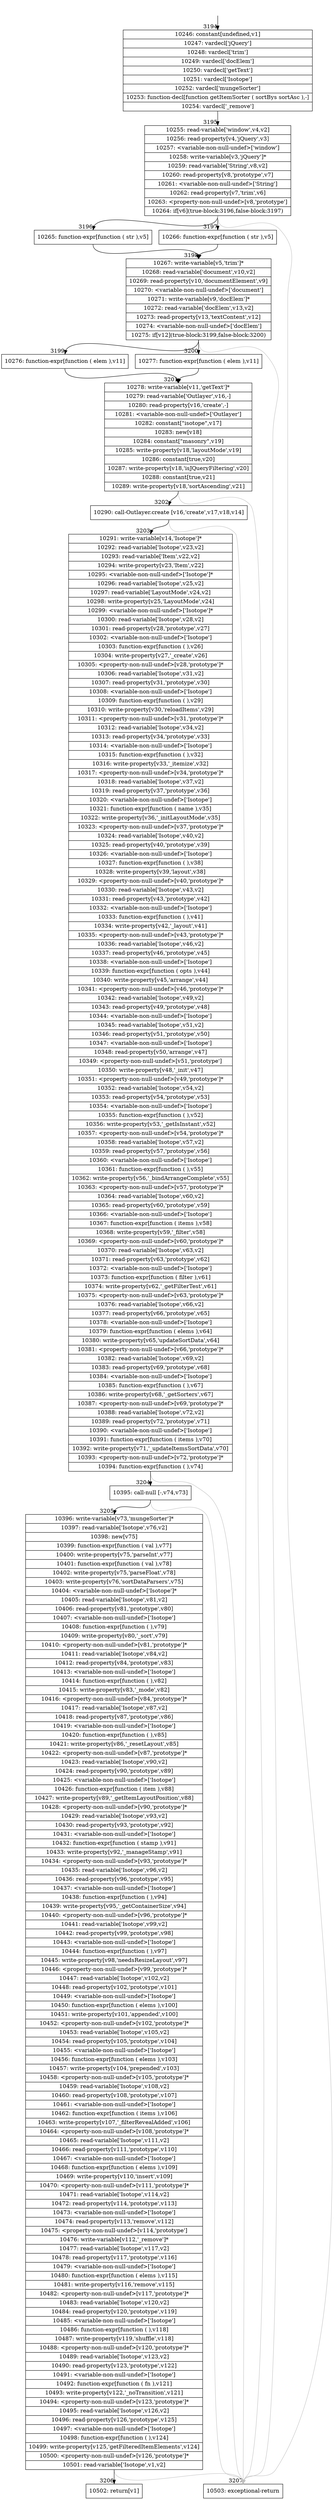 digraph {
rankdir="TD"
BB_entry246[shape=none,label=""];
BB_entry246 -> BB3194 [tailport=s, headport=n, headlabel="    3194"]
BB3194 [shape=record label="{10246: constant[undefined,v1]|10247: vardecl['jQuery']|10248: vardecl['trim']|10249: vardecl['docElem']|10250: vardecl['getText']|10251: vardecl['Isotope']|10252: vardecl['mungeSorter']|10253: function-decl[function getItemSorter ( sortBys sortAsc ),-]|10254: vardecl['_remove']}" ] 
BB3194 -> BB3195 [tailport=s, headport=n, headlabel="      3195"]
BB3195 [shape=record label="{10255: read-variable['window',v4,v2]|10256: read-property[v4,'jQuery',v3]|10257: \<variable-non-null-undef\>['window']|10258: write-variable[v3,'jQuery']*|10259: read-variable['String',v8,v2]|10260: read-property[v8,'prototype',v7]|10261: \<variable-non-null-undef\>['String']|10262: read-property[v7,'trim',v6]|10263: \<property-non-null-undef\>[v8,'prototype']|10264: if[v6](true-block:3196,false-block:3197)}" ] 
BB3195 -> BB3196 [tailport=s, headport=n, headlabel="      3196"]
BB3195 -> BB3197 [tailport=s, headport=n, headlabel="      3197"]
BB3195 -> BB3207 [tailport=s, headport=n, color=gray, headlabel="      3207"]
BB3196 [shape=record label="{10265: function-expr[function ( str ),v5]}" ] 
BB3196 -> BB3198 [tailport=s, headport=n, headlabel="      3198"]
BB3197 [shape=record label="{10266: function-expr[function ( str ),v5]}" ] 
BB3197 -> BB3198 [tailport=s, headport=n]
BB3198 [shape=record label="{10267: write-variable[v5,'trim']*|10268: read-variable['document',v10,v2]|10269: read-property[v10,'documentElement',v9]|10270: \<variable-non-null-undef\>['document']|10271: write-variable[v9,'docElem']*|10272: read-variable['docElem',v13,v2]|10273: read-property[v13,'textContent',v12]|10274: \<variable-non-null-undef\>['docElem']|10275: if[v12](true-block:3199,false-block:3200)}" ] 
BB3198 -> BB3199 [tailport=s, headport=n, headlabel="      3199"]
BB3198 -> BB3200 [tailport=s, headport=n, headlabel="      3200"]
BB3198 -> BB3207 [tailport=s, headport=n, color=gray]
BB3199 [shape=record label="{10276: function-expr[function ( elem ),v11]}" ] 
BB3199 -> BB3201 [tailport=s, headport=n, headlabel="      3201"]
BB3200 [shape=record label="{10277: function-expr[function ( elem ),v11]}" ] 
BB3200 -> BB3201 [tailport=s, headport=n]
BB3201 [shape=record label="{10278: write-variable[v11,'getText']*|10279: read-variable['Outlayer',v16,-]|10280: read-property[v16,'create',-]|10281: \<variable-non-null-undef\>['Outlayer']|10282: constant[\"isotope\",v17]|10283: new[v18]|10284: constant[\"masonry\",v19]|10285: write-property[v18,'layoutMode',v19]|10286: constant[true,v20]|10287: write-property[v18,'isJQueryFiltering',v20]|10288: constant[true,v21]|10289: write-property[v18,'sortAscending',v21]}" ] 
BB3201 -> BB3202 [tailport=s, headport=n, headlabel="      3202"]
BB3201 -> BB3207 [tailport=s, headport=n, color=gray]
BB3202 [shape=record label="{10290: call-Outlayer.create [v16,'create',v17,v18,v14]}" ] 
BB3202 -> BB3203 [tailport=s, headport=n, headlabel="      3203"]
BB3202 -> BB3207 [tailport=s, headport=n, color=gray]
BB3203 [shape=record label="{10291: write-variable[v14,'Isotope']*|10292: read-variable['Isotope',v23,v2]|10293: read-variable['Item',v22,v2]|10294: write-property[v23,'Item',v22]|10295: \<variable-non-null-undef\>['Isotope']*|10296: read-variable['Isotope',v25,v2]|10297: read-variable['LayoutMode',v24,v2]|10298: write-property[v25,'LayoutMode',v24]|10299: \<variable-non-null-undef\>['Isotope']*|10300: read-variable['Isotope',v28,v2]|10301: read-property[v28,'prototype',v27]|10302: \<variable-non-null-undef\>['Isotope']|10303: function-expr[function ( ),v26]|10304: write-property[v27,'_create',v26]|10305: \<property-non-null-undef\>[v28,'prototype']*|10306: read-variable['Isotope',v31,v2]|10307: read-property[v31,'prototype',v30]|10308: \<variable-non-null-undef\>['Isotope']|10309: function-expr[function ( ),v29]|10310: write-property[v30,'reloadItems',v29]|10311: \<property-non-null-undef\>[v31,'prototype']*|10312: read-variable['Isotope',v34,v2]|10313: read-property[v34,'prototype',v33]|10314: \<variable-non-null-undef\>['Isotope']|10315: function-expr[function ( ),v32]|10316: write-property[v33,'_itemize',v32]|10317: \<property-non-null-undef\>[v34,'prototype']*|10318: read-variable['Isotope',v37,v2]|10319: read-property[v37,'prototype',v36]|10320: \<variable-non-null-undef\>['Isotope']|10321: function-expr[function ( name ),v35]|10322: write-property[v36,'_initLayoutMode',v35]|10323: \<property-non-null-undef\>[v37,'prototype']*|10324: read-variable['Isotope',v40,v2]|10325: read-property[v40,'prototype',v39]|10326: \<variable-non-null-undef\>['Isotope']|10327: function-expr[function ( ),v38]|10328: write-property[v39,'layout',v38]|10329: \<property-non-null-undef\>[v40,'prototype']*|10330: read-variable['Isotope',v43,v2]|10331: read-property[v43,'prototype',v42]|10332: \<variable-non-null-undef\>['Isotope']|10333: function-expr[function ( ),v41]|10334: write-property[v42,'_layout',v41]|10335: \<property-non-null-undef\>[v43,'prototype']*|10336: read-variable['Isotope',v46,v2]|10337: read-property[v46,'prototype',v45]|10338: \<variable-non-null-undef\>['Isotope']|10339: function-expr[function ( opts ),v44]|10340: write-property[v45,'arrange',v44]|10341: \<property-non-null-undef\>[v46,'prototype']*|10342: read-variable['Isotope',v49,v2]|10343: read-property[v49,'prototype',v48]|10344: \<variable-non-null-undef\>['Isotope']|10345: read-variable['Isotope',v51,v2]|10346: read-property[v51,'prototype',v50]|10347: \<variable-non-null-undef\>['Isotope']|10348: read-property[v50,'arrange',v47]|10349: \<property-non-null-undef\>[v51,'prototype']|10350: write-property[v48,'_init',v47]|10351: \<property-non-null-undef\>[v49,'prototype']*|10352: read-variable['Isotope',v54,v2]|10353: read-property[v54,'prototype',v53]|10354: \<variable-non-null-undef\>['Isotope']|10355: function-expr[function ( ),v52]|10356: write-property[v53,'_getIsInstant',v52]|10357: \<property-non-null-undef\>[v54,'prototype']*|10358: read-variable['Isotope',v57,v2]|10359: read-property[v57,'prototype',v56]|10360: \<variable-non-null-undef\>['Isotope']|10361: function-expr[function ( ),v55]|10362: write-property[v56,'_bindArrangeComplete',v55]|10363: \<property-non-null-undef\>[v57,'prototype']*|10364: read-variable['Isotope',v60,v2]|10365: read-property[v60,'prototype',v59]|10366: \<variable-non-null-undef\>['Isotope']|10367: function-expr[function ( items ),v58]|10368: write-property[v59,'_filter',v58]|10369: \<property-non-null-undef\>[v60,'prototype']*|10370: read-variable['Isotope',v63,v2]|10371: read-property[v63,'prototype',v62]|10372: \<variable-non-null-undef\>['Isotope']|10373: function-expr[function ( filter ),v61]|10374: write-property[v62,'_getFilterTest',v61]|10375: \<property-non-null-undef\>[v63,'prototype']*|10376: read-variable['Isotope',v66,v2]|10377: read-property[v66,'prototype',v65]|10378: \<variable-non-null-undef\>['Isotope']|10379: function-expr[function ( elems ),v64]|10380: write-property[v65,'updateSortData',v64]|10381: \<property-non-null-undef\>[v66,'prototype']*|10382: read-variable['Isotope',v69,v2]|10383: read-property[v69,'prototype',v68]|10384: \<variable-non-null-undef\>['Isotope']|10385: function-expr[function ( ),v67]|10386: write-property[v68,'_getSorters',v67]|10387: \<property-non-null-undef\>[v69,'prototype']*|10388: read-variable['Isotope',v72,v2]|10389: read-property[v72,'prototype',v71]|10390: \<variable-non-null-undef\>['Isotope']|10391: function-expr[function ( items ),v70]|10392: write-property[v71,'_updateItemsSortData',v70]|10393: \<property-non-null-undef\>[v72,'prototype']*|10394: function-expr[function ( ),v74]}" ] 
BB3203 -> BB3204 [tailport=s, headport=n, headlabel="      3204"]
BB3203 -> BB3207 [tailport=s, headport=n, color=gray]
BB3204 [shape=record label="{10395: call-null [-,v74,v73]}" ] 
BB3204 -> BB3205 [tailport=s, headport=n, headlabel="      3205"]
BB3204 -> BB3207 [tailport=s, headport=n, color=gray]
BB3205 [shape=record label="{10396: write-variable[v73,'mungeSorter']*|10397: read-variable['Isotope',v76,v2]|10398: new[v75]|10399: function-expr[function ( val ),v77]|10400: write-property[v75,'parseInt',v77]|10401: function-expr[function ( val ),v78]|10402: write-property[v75,'parseFloat',v78]|10403: write-property[v76,'sortDataParsers',v75]|10404: \<variable-non-null-undef\>['Isotope']*|10405: read-variable['Isotope',v81,v2]|10406: read-property[v81,'prototype',v80]|10407: \<variable-non-null-undef\>['Isotope']|10408: function-expr[function ( ),v79]|10409: write-property[v80,'_sort',v79]|10410: \<property-non-null-undef\>[v81,'prototype']*|10411: read-variable['Isotope',v84,v2]|10412: read-property[v84,'prototype',v83]|10413: \<variable-non-null-undef\>['Isotope']|10414: function-expr[function ( ),v82]|10415: write-property[v83,'_mode',v82]|10416: \<property-non-null-undef\>[v84,'prototype']*|10417: read-variable['Isotope',v87,v2]|10418: read-property[v87,'prototype',v86]|10419: \<variable-non-null-undef\>['Isotope']|10420: function-expr[function ( ),v85]|10421: write-property[v86,'_resetLayout',v85]|10422: \<property-non-null-undef\>[v87,'prototype']*|10423: read-variable['Isotope',v90,v2]|10424: read-property[v90,'prototype',v89]|10425: \<variable-non-null-undef\>['Isotope']|10426: function-expr[function ( item ),v88]|10427: write-property[v89,'_getItemLayoutPosition',v88]|10428: \<property-non-null-undef\>[v90,'prototype']*|10429: read-variable['Isotope',v93,v2]|10430: read-property[v93,'prototype',v92]|10431: \<variable-non-null-undef\>['Isotope']|10432: function-expr[function ( stamp ),v91]|10433: write-property[v92,'_manageStamp',v91]|10434: \<property-non-null-undef\>[v93,'prototype']*|10435: read-variable['Isotope',v96,v2]|10436: read-property[v96,'prototype',v95]|10437: \<variable-non-null-undef\>['Isotope']|10438: function-expr[function ( ),v94]|10439: write-property[v95,'_getContainerSize',v94]|10440: \<property-non-null-undef\>[v96,'prototype']*|10441: read-variable['Isotope',v99,v2]|10442: read-property[v99,'prototype',v98]|10443: \<variable-non-null-undef\>['Isotope']|10444: function-expr[function ( ),v97]|10445: write-property[v98,'needsResizeLayout',v97]|10446: \<property-non-null-undef\>[v99,'prototype']*|10447: read-variable['Isotope',v102,v2]|10448: read-property[v102,'prototype',v101]|10449: \<variable-non-null-undef\>['Isotope']|10450: function-expr[function ( elems ),v100]|10451: write-property[v101,'appended',v100]|10452: \<property-non-null-undef\>[v102,'prototype']*|10453: read-variable['Isotope',v105,v2]|10454: read-property[v105,'prototype',v104]|10455: \<variable-non-null-undef\>['Isotope']|10456: function-expr[function ( elems ),v103]|10457: write-property[v104,'prepended',v103]|10458: \<property-non-null-undef\>[v105,'prototype']*|10459: read-variable['Isotope',v108,v2]|10460: read-property[v108,'prototype',v107]|10461: \<variable-non-null-undef\>['Isotope']|10462: function-expr[function ( items ),v106]|10463: write-property[v107,'_filterRevealAdded',v106]|10464: \<property-non-null-undef\>[v108,'prototype']*|10465: read-variable['Isotope',v111,v2]|10466: read-property[v111,'prototype',v110]|10467: \<variable-non-null-undef\>['Isotope']|10468: function-expr[function ( elems ),v109]|10469: write-property[v110,'insert',v109]|10470: \<property-non-null-undef\>[v111,'prototype']*|10471: read-variable['Isotope',v114,v2]|10472: read-property[v114,'prototype',v113]|10473: \<variable-non-null-undef\>['Isotope']|10474: read-property[v113,'remove',v112]|10475: \<property-non-null-undef\>[v114,'prototype']|10476: write-variable[v112,'_remove']*|10477: read-variable['Isotope',v117,v2]|10478: read-property[v117,'prototype',v116]|10479: \<variable-non-null-undef\>['Isotope']|10480: function-expr[function ( elems ),v115]|10481: write-property[v116,'remove',v115]|10482: \<property-non-null-undef\>[v117,'prototype']*|10483: read-variable['Isotope',v120,v2]|10484: read-property[v120,'prototype',v119]|10485: \<variable-non-null-undef\>['Isotope']|10486: function-expr[function ( ),v118]|10487: write-property[v119,'shuffle',v118]|10488: \<property-non-null-undef\>[v120,'prototype']*|10489: read-variable['Isotope',v123,v2]|10490: read-property[v123,'prototype',v122]|10491: \<variable-non-null-undef\>['Isotope']|10492: function-expr[function ( fn ),v121]|10493: write-property[v122,'_noTransition',v121]|10494: \<property-non-null-undef\>[v123,'prototype']*|10495: read-variable['Isotope',v126,v2]|10496: read-property[v126,'prototype',v125]|10497: \<variable-non-null-undef\>['Isotope']|10498: function-expr[function ( ),v124]|10499: write-property[v125,'getFilteredItemElements',v124]|10500: \<property-non-null-undef\>[v126,'prototype']*|10501: read-variable['Isotope',v1,v2]}" ] 
BB3205 -> BB3206 [tailport=s, headport=n, headlabel="      3206"]
BB3205 -> BB3207 [tailport=s, headport=n, color=gray]
BB3206 [shape=record label="{10502: return[v1]}" ] 
BB3207 [shape=record label="{10503: exceptional-return}" ] 
//#$~ 4256
}
